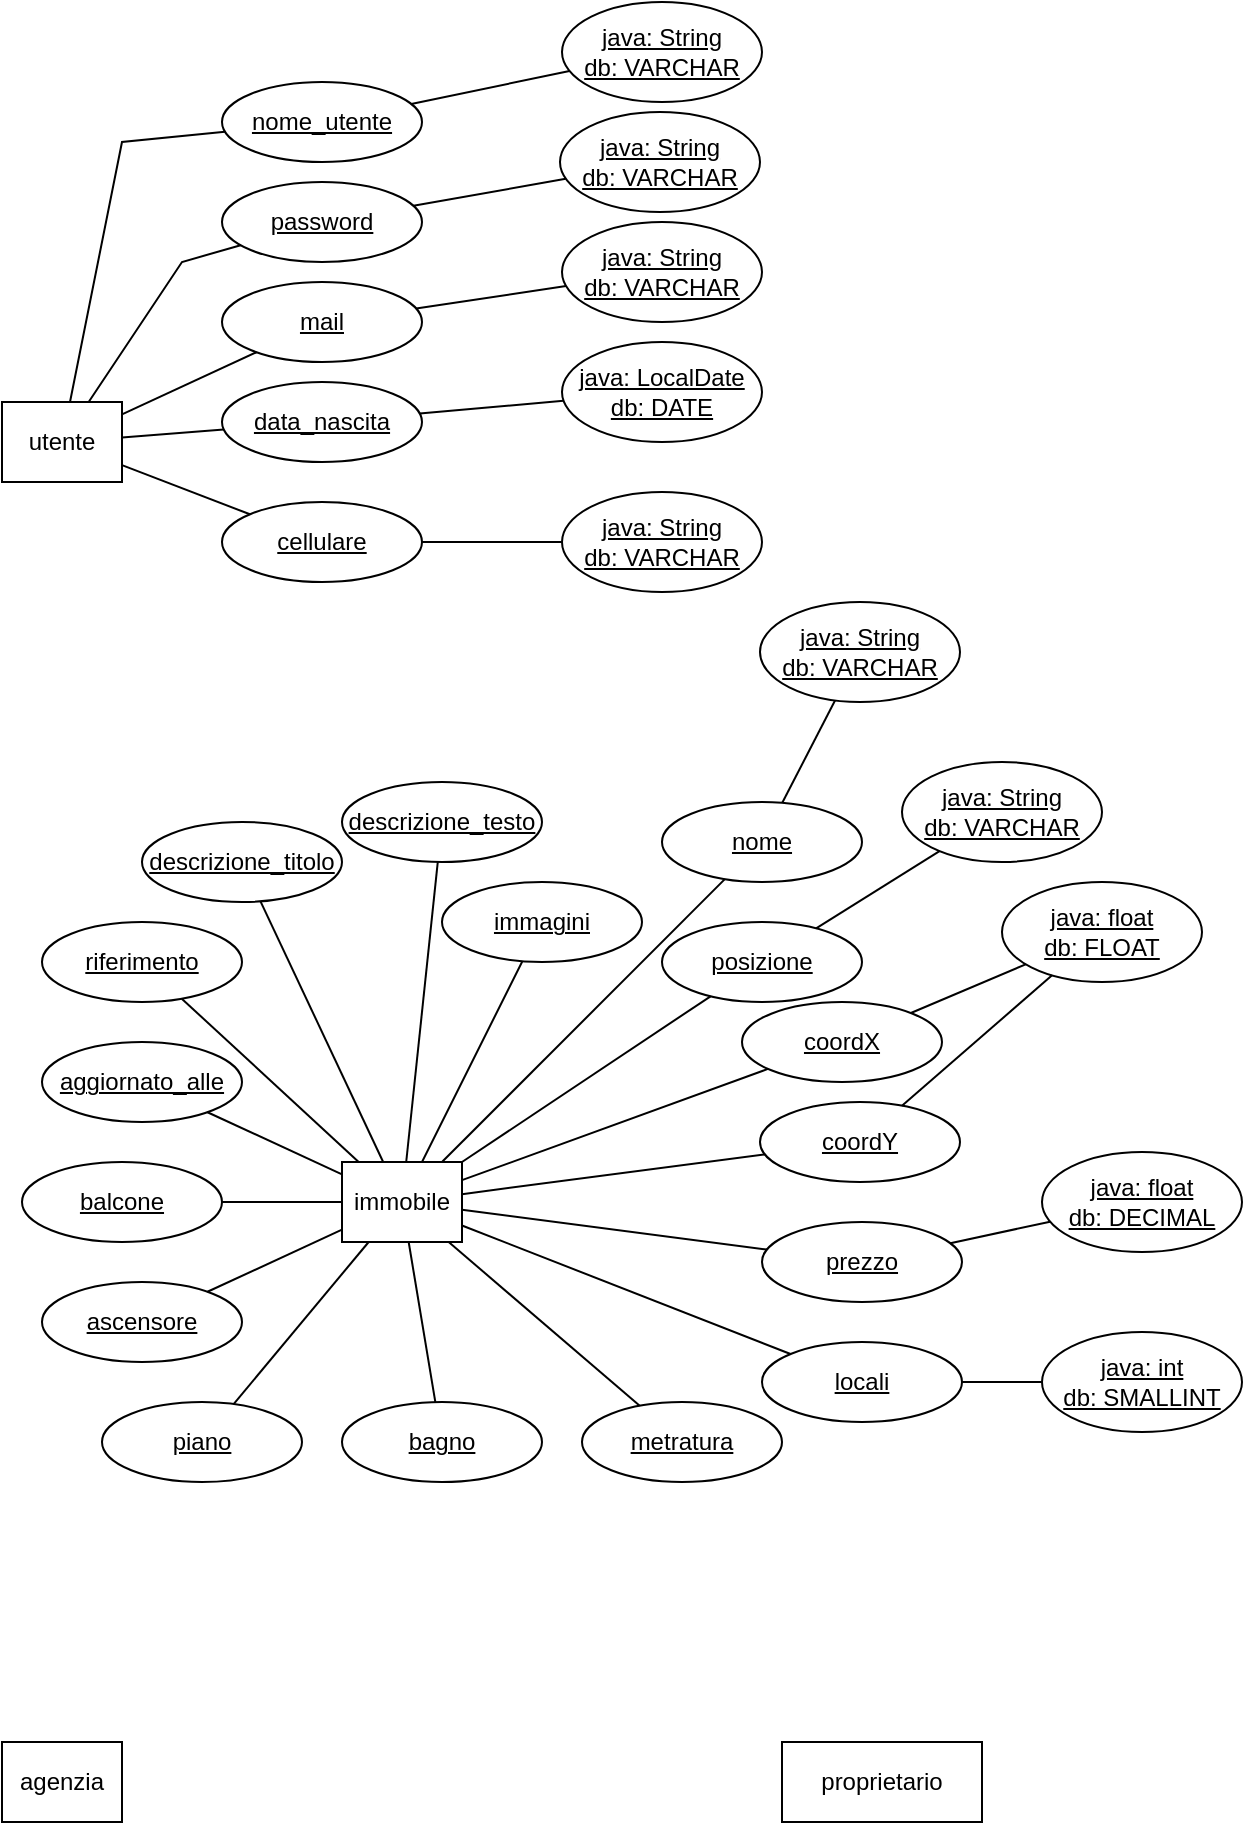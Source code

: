 <mxfile version="24.9.3">
  <diagram name="Page-1" id="wYeMjQzVTR-6e-EB1LtP">
    <mxGraphModel dx="1430" dy="1870" grid="1" gridSize="10" guides="1" tooltips="1" connect="1" arrows="1" fold="1" page="1" pageScale="1" pageWidth="850" pageHeight="1100" math="0" shadow="0">
      <root>
        <mxCell id="0" />
        <mxCell id="1" parent="0" />
        <mxCell id="BsDxBFQQTsMlftjE2Vww-1" value="utente" style="whiteSpace=wrap;html=1;align=center;" vertex="1" parent="1">
          <mxGeometry x="200" y="130" width="60" height="40" as="geometry" />
        </mxCell>
        <mxCell id="BsDxBFQQTsMlftjE2Vww-2" value="immo&lt;span style=&quot;background-color: initial;&quot;&gt;bile&lt;/span&gt;" style="whiteSpace=wrap;html=1;align=center;" vertex="1" parent="1">
          <mxGeometry x="370" y="510" width="60" height="40" as="geometry" />
        </mxCell>
        <mxCell id="BsDxBFQQTsMlftjE2Vww-3" value="prezzo" style="ellipse;whiteSpace=wrap;html=1;align=center;fontStyle=4;" vertex="1" parent="1">
          <mxGeometry x="580" y="540" width="100" height="40" as="geometry" />
        </mxCell>
        <mxCell id="BsDxBFQQTsMlftjE2Vww-6" value="" style="endArrow=none;html=1;rounded=0;" edge="1" parent="1" source="BsDxBFQQTsMlftjE2Vww-2" target="BsDxBFQQTsMlftjE2Vww-3">
          <mxGeometry relative="1" as="geometry">
            <mxPoint x="460" y="530" as="sourcePoint" />
            <mxPoint x="570" y="540" as="targetPoint" />
          </mxGeometry>
        </mxCell>
        <mxCell id="BsDxBFQQTsMlftjE2Vww-7" value="proprietario" style="whiteSpace=wrap;html=1;align=center;" vertex="1" parent="1">
          <mxGeometry x="590" y="800" width="100" height="40" as="geometry" />
        </mxCell>
        <mxCell id="BsDxBFQQTsMlftjE2Vww-12" value="agenzia" style="whiteSpace=wrap;html=1;align=center;" vertex="1" parent="1">
          <mxGeometry x="200" y="800" width="60" height="40" as="geometry" />
        </mxCell>
        <mxCell id="BsDxBFQQTsMlftjE2Vww-15" value="nome_utente" style="ellipse;whiteSpace=wrap;html=1;align=center;fontStyle=4;" vertex="1" parent="1">
          <mxGeometry x="310" y="-30" width="100" height="40" as="geometry" />
        </mxCell>
        <mxCell id="BsDxBFQQTsMlftjE2Vww-16" value="password" style="ellipse;whiteSpace=wrap;html=1;align=center;fontStyle=4;" vertex="1" parent="1">
          <mxGeometry x="310" y="20" width="100" height="40" as="geometry" />
        </mxCell>
        <mxCell id="BsDxBFQQTsMlftjE2Vww-19" value="" style="endArrow=none;html=1;rounded=0;" edge="1" parent="1" source="BsDxBFQQTsMlftjE2Vww-1" target="BsDxBFQQTsMlftjE2Vww-15">
          <mxGeometry relative="1" as="geometry">
            <mxPoint x="290" y="330" as="sourcePoint" />
            <mxPoint x="450" y="330" as="targetPoint" />
            <Array as="points">
              <mxPoint x="260" />
            </Array>
          </mxGeometry>
        </mxCell>
        <mxCell id="BsDxBFQQTsMlftjE2Vww-20" value="" style="endArrow=none;html=1;rounded=0;" edge="1" parent="1" source="BsDxBFQQTsMlftjE2Vww-1" target="BsDxBFQQTsMlftjE2Vww-16">
          <mxGeometry relative="1" as="geometry">
            <mxPoint x="290" y="330" as="sourcePoint" />
            <mxPoint x="450" y="330" as="targetPoint" />
            <Array as="points">
              <mxPoint x="290" y="60" />
            </Array>
          </mxGeometry>
        </mxCell>
        <mxCell id="BsDxBFQQTsMlftjE2Vww-21" value="mail" style="ellipse;whiteSpace=wrap;html=1;align=center;fontStyle=4;" vertex="1" parent="1">
          <mxGeometry x="310" y="70" width="100" height="40" as="geometry" />
        </mxCell>
        <mxCell id="BsDxBFQQTsMlftjE2Vww-22" value="" style="endArrow=none;html=1;rounded=0;" edge="1" parent="1" source="BsDxBFQQTsMlftjE2Vww-1" target="BsDxBFQQTsMlftjE2Vww-21">
          <mxGeometry relative="1" as="geometry">
            <mxPoint x="270" y="158" as="sourcePoint" />
            <mxPoint x="321" y="154" as="targetPoint" />
          </mxGeometry>
        </mxCell>
        <mxCell id="BsDxBFQQTsMlftjE2Vww-23" value="data_nascita" style="ellipse;whiteSpace=wrap;html=1;align=center;fontStyle=4;" vertex="1" parent="1">
          <mxGeometry x="310" y="120" width="100" height="40" as="geometry" />
        </mxCell>
        <mxCell id="BsDxBFQQTsMlftjE2Vww-24" value="" style="endArrow=none;html=1;rounded=0;" edge="1" parent="1" source="BsDxBFQQTsMlftjE2Vww-1" target="BsDxBFQQTsMlftjE2Vww-23">
          <mxGeometry relative="1" as="geometry">
            <mxPoint x="270" y="160" as="sourcePoint" />
            <mxPoint x="320" y="160" as="targetPoint" />
          </mxGeometry>
        </mxCell>
        <mxCell id="BsDxBFQQTsMlftjE2Vww-25" value="cellulare" style="ellipse;whiteSpace=wrap;html=1;align=center;fontStyle=4;" vertex="1" parent="1">
          <mxGeometry x="310" y="180" width="100" height="40" as="geometry" />
        </mxCell>
        <mxCell id="BsDxBFQQTsMlftjE2Vww-26" value="" style="endArrow=none;html=1;rounded=0;" edge="1" parent="1" source="BsDxBFQQTsMlftjE2Vww-1" target="BsDxBFQQTsMlftjE2Vww-25">
          <mxGeometry relative="1" as="geometry">
            <mxPoint x="270" y="158" as="sourcePoint" />
            <mxPoint x="321" y="154" as="targetPoint" />
          </mxGeometry>
        </mxCell>
        <mxCell id="BsDxBFQQTsMlftjE2Vww-27" value="immagini" style="ellipse;whiteSpace=wrap;html=1;align=center;fontStyle=4;" vertex="1" parent="1">
          <mxGeometry x="420" y="370" width="100" height="40" as="geometry" />
        </mxCell>
        <mxCell id="BsDxBFQQTsMlftjE2Vww-29" value="nome" style="ellipse;whiteSpace=wrap;html=1;align=center;fontStyle=4;" vertex="1" parent="1">
          <mxGeometry x="530" y="330" width="100" height="40" as="geometry" />
        </mxCell>
        <mxCell id="BsDxBFQQTsMlftjE2Vww-31" value="posizione" style="ellipse;whiteSpace=wrap;html=1;align=center;fontStyle=4;" vertex="1" parent="1">
          <mxGeometry x="530" y="390" width="100" height="40" as="geometry" />
        </mxCell>
        <mxCell id="BsDxBFQQTsMlftjE2Vww-32" value="" style="endArrow=none;html=1;rounded=0;" edge="1" parent="1" source="BsDxBFQQTsMlftjE2Vww-2" target="BsDxBFQQTsMlftjE2Vww-31">
          <mxGeometry relative="1" as="geometry">
            <mxPoint x="430" y="490" as="sourcePoint" />
            <mxPoint x="490" y="490" as="targetPoint" />
          </mxGeometry>
        </mxCell>
        <mxCell id="BsDxBFQQTsMlftjE2Vww-33" value="locali" style="ellipse;whiteSpace=wrap;html=1;align=center;fontStyle=4;" vertex="1" parent="1">
          <mxGeometry x="580" y="600" width="100" height="40" as="geometry" />
        </mxCell>
        <mxCell id="BsDxBFQQTsMlftjE2Vww-34" value="metratura" style="ellipse;whiteSpace=wrap;html=1;align=center;fontStyle=4;" vertex="1" parent="1">
          <mxGeometry x="490" y="630" width="100" height="40" as="geometry" />
        </mxCell>
        <mxCell id="BsDxBFQQTsMlftjE2Vww-35" value="bagno" style="ellipse;whiteSpace=wrap;html=1;align=center;fontStyle=4;" vertex="1" parent="1">
          <mxGeometry x="370" y="630" width="100" height="40" as="geometry" />
        </mxCell>
        <mxCell id="BsDxBFQQTsMlftjE2Vww-36" value="piano" style="ellipse;whiteSpace=wrap;html=1;align=center;fontStyle=4;" vertex="1" parent="1">
          <mxGeometry x="250" y="630" width="100" height="40" as="geometry" />
        </mxCell>
        <mxCell id="BsDxBFQQTsMlftjE2Vww-37" value="balcone" style="ellipse;whiteSpace=wrap;html=1;align=center;fontStyle=4;" vertex="1" parent="1">
          <mxGeometry x="210" y="510" width="100" height="40" as="geometry" />
        </mxCell>
        <mxCell id="BsDxBFQQTsMlftjE2Vww-38" value="ascensore" style="ellipse;whiteSpace=wrap;html=1;align=center;fontStyle=4;" vertex="1" parent="1">
          <mxGeometry x="220" y="570" width="100" height="40" as="geometry" />
        </mxCell>
        <mxCell id="BsDxBFQQTsMlftjE2Vww-39" value="" style="endArrow=none;html=1;rounded=0;" edge="1" parent="1" source="BsDxBFQQTsMlftjE2Vww-2" target="BsDxBFQQTsMlftjE2Vww-33">
          <mxGeometry relative="1" as="geometry">
            <mxPoint x="430" y="580" as="sourcePoint" />
            <mxPoint x="490" y="580" as="targetPoint" />
          </mxGeometry>
        </mxCell>
        <mxCell id="BsDxBFQQTsMlftjE2Vww-40" value="" style="endArrow=none;html=1;rounded=0;" edge="1" parent="1" source="BsDxBFQQTsMlftjE2Vww-2" target="BsDxBFQQTsMlftjE2Vww-34">
          <mxGeometry relative="1" as="geometry">
            <mxPoint x="420" y="589.8" as="sourcePoint" />
            <mxPoint x="480" y="589.8" as="targetPoint" />
          </mxGeometry>
        </mxCell>
        <mxCell id="BsDxBFQQTsMlftjE2Vww-41" value="" style="endArrow=none;html=1;rounded=0;" edge="1" parent="1" source="BsDxBFQQTsMlftjE2Vww-2" target="BsDxBFQQTsMlftjE2Vww-35">
          <mxGeometry relative="1" as="geometry">
            <mxPoint x="410" y="600" as="sourcePoint" />
            <mxPoint x="470" y="600" as="targetPoint" />
          </mxGeometry>
        </mxCell>
        <mxCell id="BsDxBFQQTsMlftjE2Vww-42" value="" style="endArrow=none;html=1;rounded=0;" edge="1" parent="1" source="BsDxBFQQTsMlftjE2Vww-2" target="BsDxBFQQTsMlftjE2Vww-37">
          <mxGeometry relative="1" as="geometry">
            <mxPoint x="370" y="570" as="sourcePoint" />
            <mxPoint x="430" y="570" as="targetPoint" />
          </mxGeometry>
        </mxCell>
        <mxCell id="BsDxBFQQTsMlftjE2Vww-43" value="" style="endArrow=none;html=1;rounded=0;" edge="1" parent="1" source="BsDxBFQQTsMlftjE2Vww-2" target="BsDxBFQQTsMlftjE2Vww-38">
          <mxGeometry relative="1" as="geometry">
            <mxPoint x="360" y="579.8" as="sourcePoint" />
            <mxPoint x="420" y="579.8" as="targetPoint" />
          </mxGeometry>
        </mxCell>
        <mxCell id="BsDxBFQQTsMlftjE2Vww-44" value="" style="endArrow=none;html=1;rounded=0;" edge="1" parent="1" source="BsDxBFQQTsMlftjE2Vww-2" target="BsDxBFQQTsMlftjE2Vww-36">
          <mxGeometry relative="1" as="geometry">
            <mxPoint x="350" y="590" as="sourcePoint" />
            <mxPoint x="410" y="590" as="targetPoint" />
          </mxGeometry>
        </mxCell>
        <mxCell id="BsDxBFQQTsMlftjE2Vww-45" value="aggiornato_alle" style="ellipse;whiteSpace=wrap;html=1;align=center;fontStyle=4;" vertex="1" parent="1">
          <mxGeometry x="220" y="450" width="100" height="40" as="geometry" />
        </mxCell>
        <mxCell id="BsDxBFQQTsMlftjE2Vww-46" value="" style="endArrow=none;html=1;rounded=0;" edge="1" parent="1" source="BsDxBFQQTsMlftjE2Vww-2" target="BsDxBFQQTsMlftjE2Vww-45">
          <mxGeometry relative="1" as="geometry">
            <mxPoint x="370" y="509.6" as="sourcePoint" />
            <mxPoint x="310" y="509.6" as="targetPoint" />
          </mxGeometry>
        </mxCell>
        <mxCell id="BsDxBFQQTsMlftjE2Vww-47" value="riferimento" style="ellipse;whiteSpace=wrap;html=1;align=center;fontStyle=4;" vertex="1" parent="1">
          <mxGeometry x="220" y="390" width="100" height="40" as="geometry" />
        </mxCell>
        <mxCell id="BsDxBFQQTsMlftjE2Vww-48" value="" style="endArrow=none;html=1;rounded=0;" edge="1" parent="1" source="BsDxBFQQTsMlftjE2Vww-2" target="BsDxBFQQTsMlftjE2Vww-47">
          <mxGeometry relative="1" as="geometry">
            <mxPoint x="387.25" y="470.89" as="sourcePoint" />
            <mxPoint x="320.25" y="439.89" as="targetPoint" />
          </mxGeometry>
        </mxCell>
        <mxCell id="BsDxBFQQTsMlftjE2Vww-49" value="descrizione_titolo" style="ellipse;whiteSpace=wrap;html=1;align=center;fontStyle=4;" vertex="1" parent="1">
          <mxGeometry x="270" y="340" width="100" height="40" as="geometry" />
        </mxCell>
        <mxCell id="BsDxBFQQTsMlftjE2Vww-50" value="descrizione_testo" style="ellipse;whiteSpace=wrap;html=1;align=center;fontStyle=4;" vertex="1" parent="1">
          <mxGeometry x="370" y="320" width="100" height="40" as="geometry" />
        </mxCell>
        <mxCell id="BsDxBFQQTsMlftjE2Vww-51" value="" style="endArrow=none;html=1;rounded=0;" edge="1" parent="1" source="BsDxBFQQTsMlftjE2Vww-2" target="BsDxBFQQTsMlftjE2Vww-29">
          <mxGeometry relative="1" as="geometry">
            <mxPoint x="400" y="483.86" as="sourcePoint" />
            <mxPoint x="485" y="449.86" as="targetPoint" />
          </mxGeometry>
        </mxCell>
        <mxCell id="BsDxBFQQTsMlftjE2Vww-52" value="" style="endArrow=none;html=1;rounded=0;" edge="1" parent="1" source="BsDxBFQQTsMlftjE2Vww-2" target="BsDxBFQQTsMlftjE2Vww-27">
          <mxGeometry relative="1" as="geometry">
            <mxPoint x="390" y="474" as="sourcePoint" />
            <mxPoint x="475" y="440" as="targetPoint" />
          </mxGeometry>
        </mxCell>
        <mxCell id="BsDxBFQQTsMlftjE2Vww-53" value="" style="endArrow=none;html=1;rounded=0;" edge="1" parent="1" source="BsDxBFQQTsMlftjE2Vww-2" target="BsDxBFQQTsMlftjE2Vww-50">
          <mxGeometry relative="1" as="geometry">
            <mxPoint x="382.5" y="463.86" as="sourcePoint" />
            <mxPoint x="467.5" y="429.86" as="targetPoint" />
          </mxGeometry>
        </mxCell>
        <mxCell id="BsDxBFQQTsMlftjE2Vww-54" value="" style="endArrow=none;html=1;rounded=0;" edge="1" parent="1" source="BsDxBFQQTsMlftjE2Vww-2" target="BsDxBFQQTsMlftjE2Vww-49">
          <mxGeometry relative="1" as="geometry">
            <mxPoint x="372.5" y="454" as="sourcePoint" />
            <mxPoint x="457.5" y="420" as="targetPoint" />
          </mxGeometry>
        </mxCell>
        <mxCell id="BsDxBFQQTsMlftjE2Vww-55" value="" style="endArrow=none;html=1;rounded=0;" edge="1" parent="1" source="BsDxBFQQTsMlftjE2Vww-15" target="BsDxBFQQTsMlftjE2Vww-56">
          <mxGeometry relative="1" as="geometry">
            <mxPoint x="460" y="-10.2" as="sourcePoint" />
            <mxPoint x="490" y="-10" as="targetPoint" />
          </mxGeometry>
        </mxCell>
        <mxCell id="BsDxBFQQTsMlftjE2Vww-56" value="java: String&lt;div&gt;db: VARCHAR&lt;/div&gt;" style="ellipse;whiteSpace=wrap;html=1;align=center;fontStyle=4;" vertex="1" parent="1">
          <mxGeometry x="480" y="-70" width="100" height="50" as="geometry" />
        </mxCell>
        <mxCell id="BsDxBFQQTsMlftjE2Vww-59" value="java: String&lt;div&gt;db: VARCHAR&lt;/div&gt;" style="ellipse;whiteSpace=wrap;html=1;align=center;fontStyle=4;" vertex="1" parent="1">
          <mxGeometry x="479" y="-15" width="100" height="50" as="geometry" />
        </mxCell>
        <mxCell id="BsDxBFQQTsMlftjE2Vww-61" value="" style="endArrow=none;html=1;rounded=0;" edge="1" parent="1" source="BsDxBFQQTsMlftjE2Vww-16" target="BsDxBFQQTsMlftjE2Vww-59">
          <mxGeometry relative="1" as="geometry">
            <mxPoint x="430.45" y="70.08" as="sourcePoint" />
            <mxPoint x="509.45" y="53.08" as="targetPoint" />
          </mxGeometry>
        </mxCell>
        <mxCell id="BsDxBFQQTsMlftjE2Vww-62" value="" style="endArrow=none;html=1;rounded=0;" edge="1" parent="1" source="BsDxBFQQTsMlftjE2Vww-21" target="BsDxBFQQTsMlftjE2Vww-66">
          <mxGeometry relative="1" as="geometry">
            <mxPoint x="440.45" y="86.53" as="sourcePoint" />
            <mxPoint x="519.45" y="69.53" as="targetPoint" />
          </mxGeometry>
        </mxCell>
        <mxCell id="BsDxBFQQTsMlftjE2Vww-66" value="java: String&lt;div&gt;db: VARCHAR&lt;/div&gt;" style="ellipse;whiteSpace=wrap;html=1;align=center;fontStyle=4;" vertex="1" parent="1">
          <mxGeometry x="480" y="40" width="100" height="50" as="geometry" />
        </mxCell>
        <mxCell id="BsDxBFQQTsMlftjE2Vww-67" value="java: LocalDate&lt;div&gt;db: DATE&lt;/div&gt;" style="ellipse;whiteSpace=wrap;html=1;align=center;fontStyle=4;" vertex="1" parent="1">
          <mxGeometry x="480" y="100" width="100" height="50" as="geometry" />
        </mxCell>
        <mxCell id="BsDxBFQQTsMlftjE2Vww-69" value="" style="endArrow=none;html=1;rounded=0;" edge="1" parent="1" source="BsDxBFQQTsMlftjE2Vww-23" target="BsDxBFQQTsMlftjE2Vww-67">
          <mxGeometry relative="1" as="geometry">
            <mxPoint x="424.97" y="155.39" as="sourcePoint" />
            <mxPoint x="499.97" y="144.39" as="targetPoint" />
          </mxGeometry>
        </mxCell>
        <mxCell id="BsDxBFQQTsMlftjE2Vww-72" value="java: String&lt;div&gt;db: VARCHAR&lt;/div&gt;" style="ellipse;whiteSpace=wrap;html=1;align=center;fontStyle=4;" vertex="1" parent="1">
          <mxGeometry x="480" y="175" width="100" height="50" as="geometry" />
        </mxCell>
        <mxCell id="BsDxBFQQTsMlftjE2Vww-73" value="" style="endArrow=none;html=1;rounded=0;" edge="1" parent="1" source="BsDxBFQQTsMlftjE2Vww-25" target="BsDxBFQQTsMlftjE2Vww-72">
          <mxGeometry relative="1" as="geometry">
            <mxPoint x="410.13" y="180.22" as="sourcePoint" />
            <mxPoint x="482.13" y="173.22" as="targetPoint" />
          </mxGeometry>
        </mxCell>
        <mxCell id="BsDxBFQQTsMlftjE2Vww-74" value="java: String&lt;div&gt;db: VARCHAR&lt;/div&gt;" style="ellipse;whiteSpace=wrap;html=1;align=center;fontStyle=4;" vertex="1" parent="1">
          <mxGeometry x="579" y="230" width="100" height="50" as="geometry" />
        </mxCell>
        <mxCell id="BsDxBFQQTsMlftjE2Vww-75" value="" style="endArrow=none;html=1;rounded=0;" edge="1" parent="1" source="BsDxBFQQTsMlftjE2Vww-29" target="BsDxBFQQTsMlftjE2Vww-74">
          <mxGeometry relative="1" as="geometry">
            <mxPoint x="440" y="250" as="sourcePoint" />
            <mxPoint x="510" y="250" as="targetPoint" />
          </mxGeometry>
        </mxCell>
        <mxCell id="BsDxBFQQTsMlftjE2Vww-76" value="java: String&lt;div&gt;db: VARCHAR&lt;/div&gt;" style="ellipse;whiteSpace=wrap;html=1;align=center;fontStyle=4;" vertex="1" parent="1">
          <mxGeometry x="650" y="310" width="100" height="50" as="geometry" />
        </mxCell>
        <mxCell id="BsDxBFQQTsMlftjE2Vww-77" value="" style="endArrow=none;html=1;rounded=0;" edge="1" parent="1" source="BsDxBFQQTsMlftjE2Vww-31" target="BsDxBFQQTsMlftjE2Vww-76">
          <mxGeometry relative="1" as="geometry">
            <mxPoint x="660.14" y="528.04" as="sourcePoint" />
            <mxPoint x="770.14" y="470.04" as="targetPoint" />
          </mxGeometry>
        </mxCell>
        <mxCell id="BsDxBFQQTsMlftjE2Vww-78" value="coordX" style="ellipse;whiteSpace=wrap;html=1;align=center;fontStyle=4;" vertex="1" parent="1">
          <mxGeometry x="570" y="430" width="100" height="40" as="geometry" />
        </mxCell>
        <mxCell id="BsDxBFQQTsMlftjE2Vww-79" value="coordY" style="ellipse;whiteSpace=wrap;html=1;align=center;fontStyle=4;" vertex="1" parent="1">
          <mxGeometry x="579" y="480" width="100" height="40" as="geometry" />
        </mxCell>
        <mxCell id="BsDxBFQQTsMlftjE2Vww-80" value="" style="endArrow=none;html=1;rounded=0;" edge="1" parent="1" source="BsDxBFQQTsMlftjE2Vww-2" target="BsDxBFQQTsMlftjE2Vww-78">
          <mxGeometry relative="1" as="geometry">
            <mxPoint x="454.72" y="532.85" as="sourcePoint" />
            <mxPoint x="578.72" y="449.85" as="targetPoint" />
          </mxGeometry>
        </mxCell>
        <mxCell id="BsDxBFQQTsMlftjE2Vww-81" value="" style="endArrow=none;html=1;rounded=0;" edge="1" parent="1" source="BsDxBFQQTsMlftjE2Vww-2" target="BsDxBFQQTsMlftjE2Vww-79">
          <mxGeometry relative="1" as="geometry">
            <mxPoint x="437" y="527.73" as="sourcePoint" />
            <mxPoint x="590" y="471.73" as="targetPoint" />
          </mxGeometry>
        </mxCell>
        <mxCell id="BsDxBFQQTsMlftjE2Vww-83" value="java: float&lt;div&gt;db: FLOAT&lt;/div&gt;" style="ellipse;whiteSpace=wrap;html=1;align=center;fontStyle=4;" vertex="1" parent="1">
          <mxGeometry x="700" y="370" width="100" height="50" as="geometry" />
        </mxCell>
        <mxCell id="BsDxBFQQTsMlftjE2Vww-84" value="" style="endArrow=none;html=1;rounded=0;" edge="1" parent="1" source="BsDxBFQQTsMlftjE2Vww-78" target="BsDxBFQQTsMlftjE2Vww-83">
          <mxGeometry relative="1" as="geometry">
            <mxPoint x="670" y="585.55" as="sourcePoint" />
            <mxPoint x="823" y="529.55" as="targetPoint" />
          </mxGeometry>
        </mxCell>
        <mxCell id="BsDxBFQQTsMlftjE2Vww-86" value="" style="endArrow=none;html=1;rounded=0;" edge="1" parent="1" source="BsDxBFQQTsMlftjE2Vww-79" target="BsDxBFQQTsMlftjE2Vww-83">
          <mxGeometry relative="1" as="geometry">
            <mxPoint x="719.6" y="493.89" as="sourcePoint" />
            <mxPoint x="777.6" y="469.89" as="targetPoint" />
          </mxGeometry>
        </mxCell>
        <mxCell id="BsDxBFQQTsMlftjE2Vww-88" value="java: float&lt;div&gt;db: DECIMAL&lt;/div&gt;" style="ellipse;whiteSpace=wrap;html=1;align=center;fontStyle=4;" vertex="1" parent="1">
          <mxGeometry x="720" y="505" width="100" height="50" as="geometry" />
        </mxCell>
        <mxCell id="BsDxBFQQTsMlftjE2Vww-89" value="" style="endArrow=none;html=1;rounded=0;" edge="1" parent="1" source="BsDxBFQQTsMlftjE2Vww-3" target="BsDxBFQQTsMlftjE2Vww-88">
          <mxGeometry relative="1" as="geometry">
            <mxPoint x="700.13" y="505.17" as="sourcePoint" />
            <mxPoint x="775.13" y="440.17" as="targetPoint" />
          </mxGeometry>
        </mxCell>
        <mxCell id="BsDxBFQQTsMlftjE2Vww-90" value="java: int&lt;div&gt;db: SMALLINT&lt;/div&gt;" style="ellipse;whiteSpace=wrap;html=1;align=center;fontStyle=4;" vertex="1" parent="1">
          <mxGeometry x="720" y="595" width="100" height="50" as="geometry" />
        </mxCell>
        <mxCell id="BsDxBFQQTsMlftjE2Vww-91" value="" style="endArrow=none;html=1;rounded=0;" edge="1" parent="1" source="BsDxBFQQTsMlftjE2Vww-33" target="BsDxBFQQTsMlftjE2Vww-90">
          <mxGeometry relative="1" as="geometry">
            <mxPoint x="679.88" y="581.15" as="sourcePoint" />
            <mxPoint x="729.88" y="570.15" as="targetPoint" />
          </mxGeometry>
        </mxCell>
      </root>
    </mxGraphModel>
  </diagram>
</mxfile>
